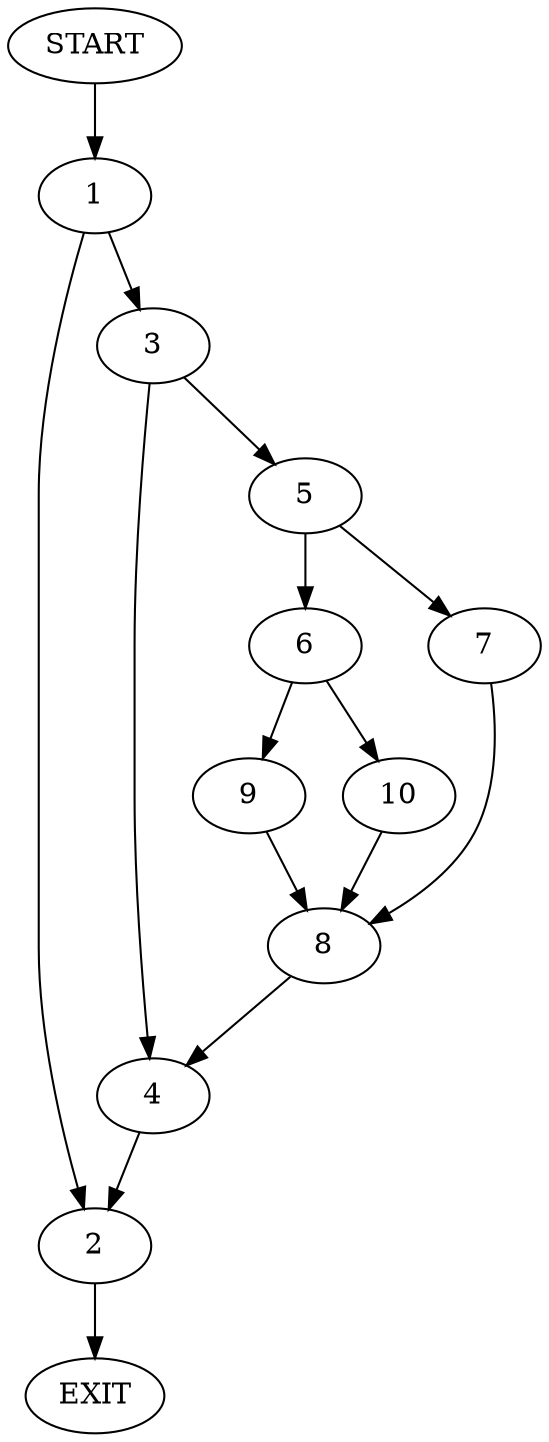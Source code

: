 digraph {
0 [label="START"]
11 [label="EXIT"]
0 -> 1
1 -> 2
1 -> 3
2 -> 11
3 -> 4
3 -> 5
4 -> 2
5 -> 6
5 -> 7
7 -> 8
6 -> 9
6 -> 10
8 -> 4
10 -> 8
9 -> 8
}
